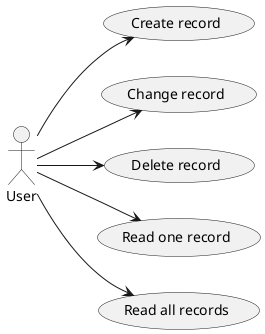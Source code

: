 @startuml
'https://plantuml.com/use-case-diagram
left to right direction
"User" as User
User --> (Create record)
User --> (Change record)
User --> (Delete record)
User --> (Read one record)
User --> (Read all records)
@enduml
